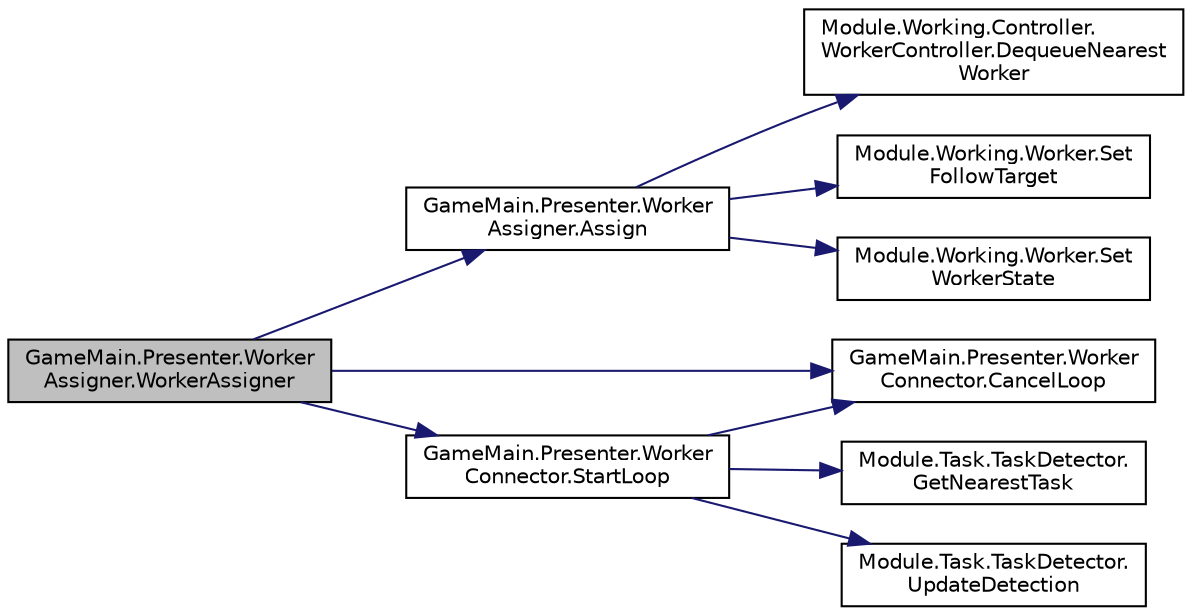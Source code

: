 digraph "GameMain.Presenter.WorkerAssigner.WorkerAssigner"
{
 // LATEX_PDF_SIZE
  edge [fontname="Helvetica",fontsize="10",labelfontname="Helvetica",labelfontsize="10"];
  node [fontname="Helvetica",fontsize="10",shape=record];
  rankdir="LR";
  Node1 [label="GameMain.Presenter.Worker\lAssigner.WorkerAssigner",height=0.2,width=0.4,color="black", fillcolor="grey75", style="filled", fontcolor="black",tooltip=" "];
  Node1 -> Node2 [color="midnightblue",fontsize="10",style="solid",fontname="Helvetica"];
  Node2 [label="GameMain.Presenter.Worker\lAssigner.Assign",height=0.2,width=0.4,color="black", fillcolor="white", style="filled",URL="$classGameMain_1_1Presenter_1_1WorkerAssigner.html#a8c49082adf98d57848a250206012333b",tooltip=" "];
  Node2 -> Node3 [color="midnightblue",fontsize="10",style="solid",fontname="Helvetica"];
  Node3 [label="Module.Working.Controller.\lWorkerController.DequeueNearest\lWorker",height=0.2,width=0.4,color="black", fillcolor="white", style="filled",URL="$classModule_1_1Working_1_1Controller_1_1WorkerController.html#a3a25e6e25b1004f752ff6af8dea771d7",tooltip=" "];
  Node2 -> Node4 [color="midnightblue",fontsize="10",style="solid",fontname="Helvetica"];
  Node4 [label="Module.Working.Worker.Set\lFollowTarget",height=0.2,width=0.4,color="black", fillcolor="white", style="filled",URL="$classModule_1_1Working_1_1Worker.html#a922af18e66b8d55d75df97f832bb3879",tooltip=" "];
  Node2 -> Node5 [color="midnightblue",fontsize="10",style="solid",fontname="Helvetica"];
  Node5 [label="Module.Working.Worker.Set\lWorkerState",height=0.2,width=0.4,color="black", fillcolor="white", style="filled",URL="$classModule_1_1Working_1_1Worker.html#aef8170fa48e94cf709f865386be24688",tooltip=" "];
  Node1 -> Node6 [color="midnightblue",fontsize="10",style="solid",fontname="Helvetica"];
  Node6 [label="GameMain.Presenter.Worker\lConnector.CancelLoop",height=0.2,width=0.4,color="black", fillcolor="white", style="filled",URL="$classGameMain_1_1Presenter_1_1WorkerConnector.html#aee1bbf4af858c1f098b1ce0b9d395489",tooltip=" "];
  Node1 -> Node7 [color="midnightblue",fontsize="10",style="solid",fontname="Helvetica"];
  Node7 [label="GameMain.Presenter.Worker\lConnector.StartLoop",height=0.2,width=0.4,color="black", fillcolor="white", style="filled",URL="$classGameMain_1_1Presenter_1_1WorkerConnector.html#a2d99a5a96da4fca9663eeef4d790463d",tooltip=" "];
  Node7 -> Node6 [color="midnightblue",fontsize="10",style="solid",fontname="Helvetica"];
  Node7 -> Node8 [color="midnightblue",fontsize="10",style="solid",fontname="Helvetica"];
  Node8 [label="Module.Task.TaskDetector.\lGetNearestTask",height=0.2,width=0.4,color="black", fillcolor="white", style="filled",URL="$classModule_1_1Task_1_1TaskDetector.html#a9772acfba56971fbf388b479cdcd24a3",tooltip="親オブジェクトの座標に最も近いタスクを取得します"];
  Node7 -> Node9 [color="midnightblue",fontsize="10",style="solid",fontname="Helvetica"];
  Node9 [label="Module.Task.TaskDetector.\lUpdateDetection",height=0.2,width=0.4,color="black", fillcolor="white", style="filled",URL="$classModule_1_1Task_1_1TaskDetector.html#ac444c7dfee7ca59d9252817520a3da73",tooltip="検出処理を更新します"];
}
